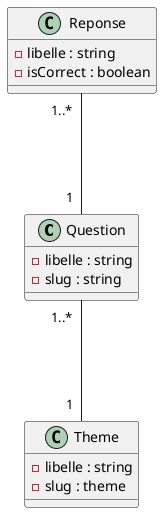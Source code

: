 @startuml

class Question {
    - libelle : string
    - slug : string

}

class Reponse {
    - libelle : string
    - isCorrect : boolean
}

class Theme {
    - libelle : string
    - slug : theme
}

Reponse  "  1..*  " --- "1  " Question
Question "  1..*  " --- "1  " Theme

@enduml